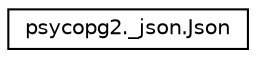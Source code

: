 digraph "Graphical Class Hierarchy"
{
 // LATEX_PDF_SIZE
  edge [fontname="Helvetica",fontsize="10",labelfontname="Helvetica",labelfontsize="10"];
  node [fontname="Helvetica",fontsize="10",shape=record];
  rankdir="LR";
  Node0 [label="psycopg2._json.Json",height=0.2,width=0.4,color="black", fillcolor="white", style="filled",URL="$classpsycopg2_1_1__json_1_1_json.html",tooltip=" "];
}
